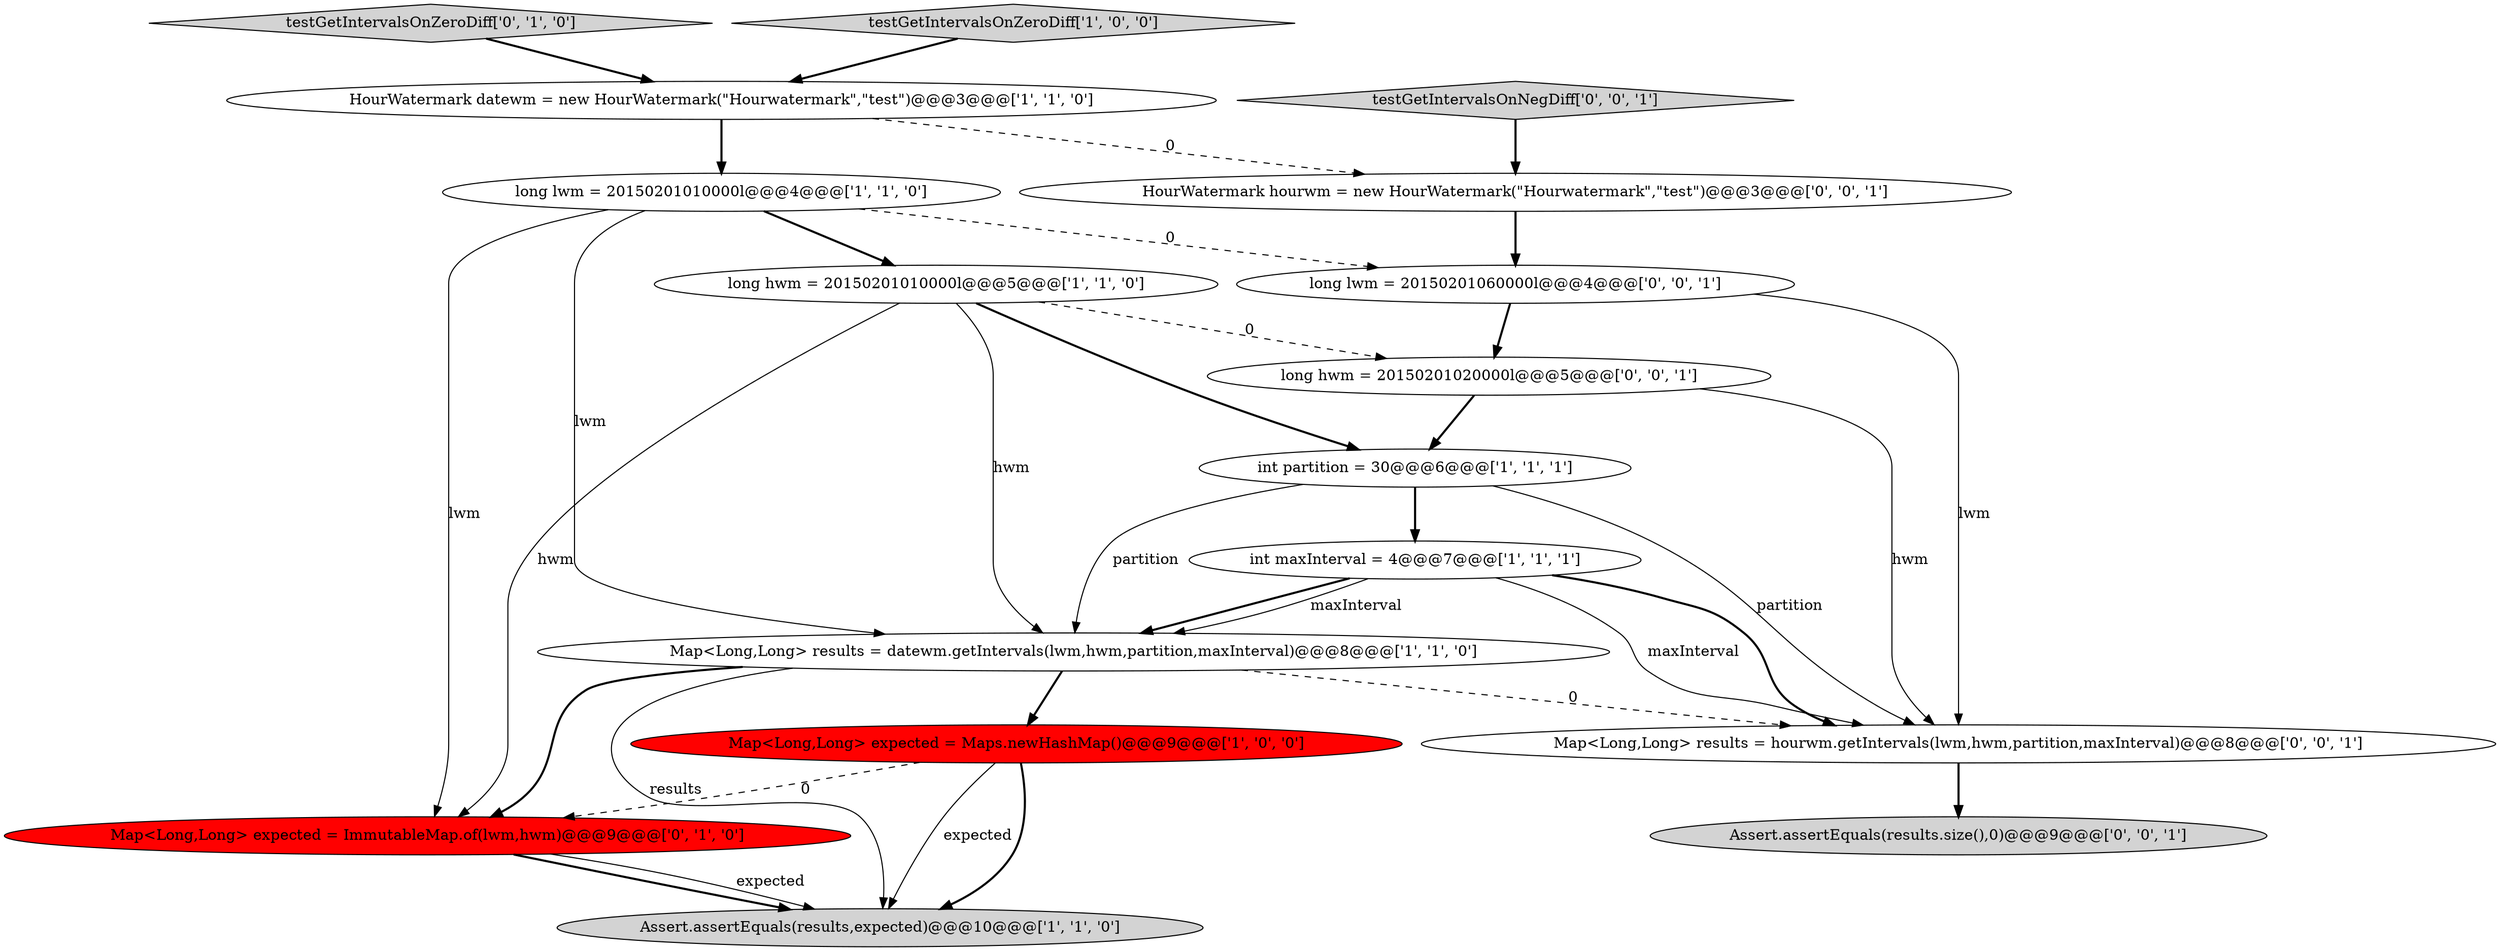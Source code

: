 digraph {
5 [style = filled, label = "long lwm = 20150201010000l@@@4@@@['1', '1', '0']", fillcolor = white, shape = ellipse image = "AAA0AAABBB1BBB"];
0 [style = filled, label = "HourWatermark datewm = new HourWatermark(\"Hourwatermark\",\"test\")@@@3@@@['1', '1', '0']", fillcolor = white, shape = ellipse image = "AAA0AAABBB1BBB"];
7 [style = filled, label = "int partition = 30@@@6@@@['1', '1', '1']", fillcolor = white, shape = ellipse image = "AAA0AAABBB1BBB"];
14 [style = filled, label = "Assert.assertEquals(results.size(),0)@@@9@@@['0', '0', '1']", fillcolor = lightgray, shape = ellipse image = "AAA0AAABBB3BBB"];
2 [style = filled, label = "Map<Long,Long> expected = Maps.newHashMap()@@@9@@@['1', '0', '0']", fillcolor = red, shape = ellipse image = "AAA1AAABBB1BBB"];
11 [style = filled, label = "long hwm = 20150201020000l@@@5@@@['0', '0', '1']", fillcolor = white, shape = ellipse image = "AAA0AAABBB3BBB"];
12 [style = filled, label = "HourWatermark hourwm = new HourWatermark(\"Hourwatermark\",\"test\")@@@3@@@['0', '0', '1']", fillcolor = white, shape = ellipse image = "AAA0AAABBB3BBB"];
3 [style = filled, label = "Assert.assertEquals(results,expected)@@@10@@@['1', '1', '0']", fillcolor = lightgray, shape = ellipse image = "AAA0AAABBB1BBB"];
6 [style = filled, label = "Map<Long,Long> results = datewm.getIntervals(lwm,hwm,partition,maxInterval)@@@8@@@['1', '1', '0']", fillcolor = white, shape = ellipse image = "AAA0AAABBB1BBB"];
13 [style = filled, label = "long lwm = 20150201060000l@@@4@@@['0', '0', '1']", fillcolor = white, shape = ellipse image = "AAA0AAABBB3BBB"];
9 [style = filled, label = "testGetIntervalsOnZeroDiff['0', '1', '0']", fillcolor = lightgray, shape = diamond image = "AAA0AAABBB2BBB"];
15 [style = filled, label = "testGetIntervalsOnNegDiff['0', '0', '1']", fillcolor = lightgray, shape = diamond image = "AAA0AAABBB3BBB"];
1 [style = filled, label = "int maxInterval = 4@@@7@@@['1', '1', '1']", fillcolor = white, shape = ellipse image = "AAA0AAABBB1BBB"];
8 [style = filled, label = "testGetIntervalsOnZeroDiff['1', '0', '0']", fillcolor = lightgray, shape = diamond image = "AAA0AAABBB1BBB"];
10 [style = filled, label = "Map<Long,Long> expected = ImmutableMap.of(lwm,hwm)@@@9@@@['0', '1', '0']", fillcolor = red, shape = ellipse image = "AAA1AAABBB2BBB"];
16 [style = filled, label = "Map<Long,Long> results = hourwm.getIntervals(lwm,hwm,partition,maxInterval)@@@8@@@['0', '0', '1']", fillcolor = white, shape = ellipse image = "AAA0AAABBB3BBB"];
4 [style = filled, label = "long hwm = 20150201010000l@@@5@@@['1', '1', '0']", fillcolor = white, shape = ellipse image = "AAA0AAABBB1BBB"];
5->13 [style = dashed, label="0"];
2->3 [style = solid, label="expected"];
7->1 [style = bold, label=""];
5->6 [style = solid, label="lwm"];
4->6 [style = solid, label="hwm"];
9->0 [style = bold, label=""];
2->3 [style = bold, label=""];
7->6 [style = solid, label="partition"];
10->3 [style = bold, label=""];
0->12 [style = dashed, label="0"];
13->11 [style = bold, label=""];
4->7 [style = bold, label=""];
4->10 [style = solid, label="hwm"];
2->10 [style = dashed, label="0"];
6->2 [style = bold, label=""];
8->0 [style = bold, label=""];
12->13 [style = bold, label=""];
5->10 [style = solid, label="lwm"];
1->6 [style = bold, label=""];
6->16 [style = dashed, label="0"];
7->16 [style = solid, label="partition"];
1->16 [style = bold, label=""];
10->3 [style = solid, label="expected"];
6->10 [style = bold, label=""];
5->4 [style = bold, label=""];
13->16 [style = solid, label="lwm"];
16->14 [style = bold, label=""];
1->16 [style = solid, label="maxInterval"];
15->12 [style = bold, label=""];
4->11 [style = dashed, label="0"];
11->16 [style = solid, label="hwm"];
1->6 [style = solid, label="maxInterval"];
11->7 [style = bold, label=""];
6->3 [style = solid, label="results"];
0->5 [style = bold, label=""];
}
